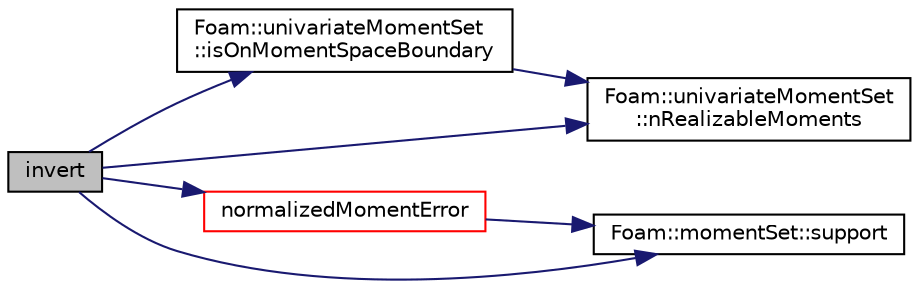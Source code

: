 digraph "invert"
{
  bgcolor="transparent";
  edge [fontname="Helvetica",fontsize="10",labelfontname="Helvetica",labelfontsize="10"];
  node [fontname="Helvetica",fontsize="10",shape=record];
  rankdir="LR";
  Node1 [label="invert",height=0.2,width=0.4,color="black", fillcolor="grey75", style="filled", fontcolor="black"];
  Node1 -> Node2 [color="midnightblue",fontsize="10",style="solid",fontname="Helvetica"];
  Node2 [label="Foam::univariateMomentSet\l::isOnMomentSpaceBoundary",height=0.2,width=0.4,color="black",URL="$a00170.html#a54a602fe9e0f6b808bf432ed0326ac46",tooltip="Return true if the moment set is on the boundary of the moment space. "];
  Node2 -> Node3 [color="midnightblue",fontsize="10",style="solid",fontname="Helvetica"];
  Node3 [label="Foam::univariateMomentSet\l::nRealizableMoments",height=0.2,width=0.4,color="black",URL="$a00170.html#a2256488242f928209215b0a3221f6bb8",tooltip="Return the number of realizable moments. "];
  Node1 -> Node4 [color="midnightblue",fontsize="10",style="solid",fontname="Helvetica"];
  Node4 [label="normalizedMomentError",height=0.2,width=0.4,color="red",URL="$a00040.html#a21b737ce5ace3ad03f53c403f8e33127",tooltip="Compute the normalized moment error. "];
  Node4 -> Node5 [color="midnightblue",fontsize="10",style="solid",fontname="Helvetica"];
  Node5 [label="Foam::momentSet::support",height=0.2,width=0.4,color="black",URL="$a00100.html#ac69c81c5f4ebd5edd8ddc30b03c1d184",tooltip="Return support. "];
  Node1 -> Node3 [color="midnightblue",fontsize="10",style="solid",fontname="Helvetica"];
  Node1 -> Node5 [color="midnightblue",fontsize="10",style="solid",fontname="Helvetica"];
}
